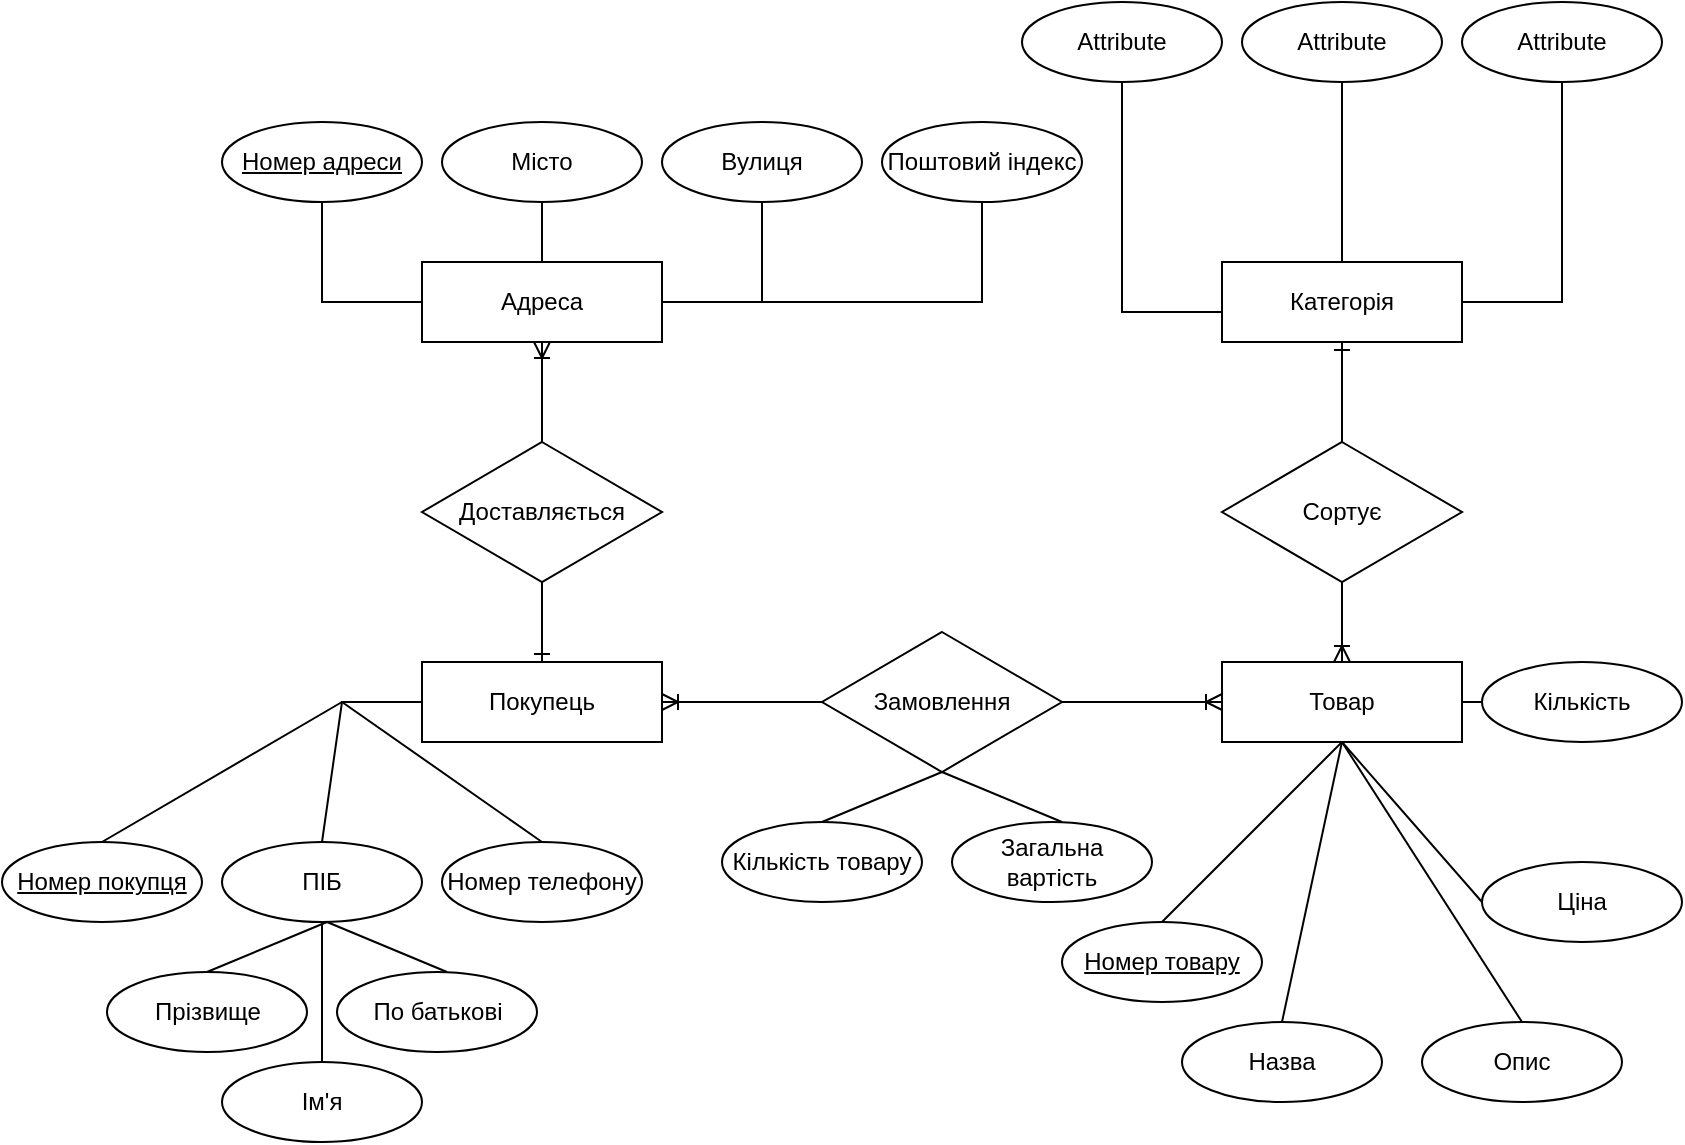 <mxfile version="28.1.2">
  <diagram id="R2lEEEUBdFMjLlhIrx00" name="Page-1">
    <mxGraphModel dx="1380" dy="752" grid="1" gridSize="10" guides="1" tooltips="1" connect="1" arrows="1" fold="1" page="1" pageScale="1" pageWidth="850" pageHeight="1100" math="0" shadow="0" extFonts="Permanent Marker^https://fonts.googleapis.com/css?family=Permanent+Marker">
      <root>
        <mxCell id="0" />
        <mxCell id="1" parent="0" />
        <mxCell id="lU9GJWGYHthMBRA5m0Ma-1" value="Покупець" style="whiteSpace=wrap;html=1;align=center;" parent="1" vertex="1">
          <mxGeometry x="220" y="400" width="120" height="40" as="geometry" />
        </mxCell>
        <mxCell id="lU9GJWGYHthMBRA5m0Ma-2" value="Товар" style="whiteSpace=wrap;html=1;align=center;" parent="1" vertex="1">
          <mxGeometry x="620" y="400" width="120" height="40" as="geometry" />
        </mxCell>
        <mxCell id="lU9GJWGYHthMBRA5m0Ma-3" value="Категорія" style="whiteSpace=wrap;html=1;align=center;" parent="1" vertex="1">
          <mxGeometry x="620" y="200" width="120" height="40" as="geometry" />
        </mxCell>
        <mxCell id="lU9GJWGYHthMBRA5m0Ma-4" value="Адреса" style="whiteSpace=wrap;html=1;align=center;" parent="1" vertex="1">
          <mxGeometry x="220" y="200" width="120" height="40" as="geometry" />
        </mxCell>
        <mxCell id="lU9GJWGYHthMBRA5m0Ma-8" value="Доставляється" style="shape=rhombus;perimeter=rhombusPerimeter;whiteSpace=wrap;html=1;align=center;" parent="1" vertex="1">
          <mxGeometry x="220" y="290" width="120" height="70" as="geometry" />
        </mxCell>
        <mxCell id="lU9GJWGYHthMBRA5m0Ma-15" value="" style="endArrow=ERoneToMany;html=1;rounded=0;entryX=0.5;entryY=1;entryDx=0;entryDy=0;exitX=0.5;exitY=0;exitDx=0;exitDy=0;startArrow=none;startFill=0;endFill=0;" parent="1" source="lU9GJWGYHthMBRA5m0Ma-8" target="lU9GJWGYHthMBRA5m0Ma-4" edge="1">
          <mxGeometry width="50" height="50" relative="1" as="geometry">
            <mxPoint x="230" y="290" as="sourcePoint" />
            <mxPoint x="280" y="260" as="targetPoint" />
          </mxGeometry>
        </mxCell>
        <mxCell id="lU9GJWGYHthMBRA5m0Ma-16" value="" style="endArrow=none;html=1;rounded=0;entryX=0.5;entryY=1;entryDx=0;entryDy=0;exitX=0.5;exitY=0;exitDx=0;exitDy=0;endFill=0;startArrow=ERone;startFill=0;" parent="1" source="lU9GJWGYHthMBRA5m0Ma-1" target="lU9GJWGYHthMBRA5m0Ma-8" edge="1">
          <mxGeometry width="50" height="50" relative="1" as="geometry">
            <mxPoint x="450" y="360" as="sourcePoint" />
            <mxPoint x="450" y="310" as="targetPoint" />
          </mxGeometry>
        </mxCell>
        <mxCell id="lU9GJWGYHthMBRA5m0Ma-22" value="Сортує" style="shape=rhombus;perimeter=rhombusPerimeter;whiteSpace=wrap;html=1;align=center;" parent="1" vertex="1">
          <mxGeometry x="620" y="290" width="120" height="70" as="geometry" />
        </mxCell>
        <mxCell id="lU9GJWGYHthMBRA5m0Ma-23" value="" style="endArrow=ERoneToMany;html=1;rounded=0;startArrow=none;startFill=0;endFill=0;exitX=0.5;exitY=1;exitDx=0;exitDy=0;entryX=0.5;entryY=0;entryDx=0;entryDy=0;" parent="1" source="lU9GJWGYHthMBRA5m0Ma-22" target="lU9GJWGYHthMBRA5m0Ma-2" edge="1">
          <mxGeometry width="50" height="50" relative="1" as="geometry">
            <mxPoint x="700" y="370" as="sourcePoint" />
            <mxPoint x="720" y="390" as="targetPoint" />
            <Array as="points" />
          </mxGeometry>
        </mxCell>
        <mxCell id="lU9GJWGYHthMBRA5m0Ma-24" value="" style="endArrow=none;html=1;rounded=0;entryX=0.5;entryY=0;entryDx=0;entryDy=0;exitX=0.5;exitY=1;exitDx=0;exitDy=0;endFill=0;startArrow=ERone;startFill=0;" parent="1" source="lU9GJWGYHthMBRA5m0Ma-3" target="lU9GJWGYHthMBRA5m0Ma-22" edge="1">
          <mxGeometry width="50" height="50" relative="1" as="geometry">
            <mxPoint x="679.71" y="240" as="sourcePoint" />
            <mxPoint x="679.71" y="280" as="targetPoint" />
          </mxGeometry>
        </mxCell>
        <mxCell id="lU9GJWGYHthMBRA5m0Ma-26" value="Замовлення" style="shape=rhombus;perimeter=rhombusPerimeter;whiteSpace=wrap;html=1;align=center;" parent="1" vertex="1">
          <mxGeometry x="420" y="385" width="120" height="70" as="geometry" />
        </mxCell>
        <mxCell id="lU9GJWGYHthMBRA5m0Ma-27" value="" style="endArrow=none;html=1;rounded=0;exitX=1;exitY=0.5;exitDx=0;exitDy=0;entryX=0;entryY=0.5;entryDx=0;entryDy=0;startArrow=ERoneToMany;startFill=0;endFill=0;" parent="1" source="lU9GJWGYHthMBRA5m0Ma-1" target="lU9GJWGYHthMBRA5m0Ma-26" edge="1">
          <mxGeometry width="50" height="50" relative="1" as="geometry">
            <mxPoint x="380" y="370" as="sourcePoint" />
            <mxPoint x="430" y="320" as="targetPoint" />
          </mxGeometry>
        </mxCell>
        <mxCell id="lU9GJWGYHthMBRA5m0Ma-28" value="" style="endArrow=none;html=1;rounded=0;exitX=0;exitY=0.5;exitDx=0;exitDy=0;entryX=1;entryY=0.5;entryDx=0;entryDy=0;endFill=0;startArrow=ERoneToMany;startFill=0;" parent="1" source="lU9GJWGYHthMBRA5m0Ma-2" target="lU9GJWGYHthMBRA5m0Ma-26" edge="1">
          <mxGeometry width="50" height="50" relative="1" as="geometry">
            <mxPoint x="380" y="370" as="sourcePoint" />
            <mxPoint x="430" y="320" as="targetPoint" />
          </mxGeometry>
        </mxCell>
        <mxCell id="lU9GJWGYHthMBRA5m0Ma-29" value="" style="endArrow=none;html=1;rounded=0;exitX=0.5;exitY=0;exitDx=0;exitDy=0;entryX=0.5;entryY=1;entryDx=0;entryDy=0;" parent="1" source="lU9GJWGYHthMBRA5m0Ma-4" target="lU9GJWGYHthMBRA5m0Ma-38" edge="1">
          <mxGeometry width="50" height="50" relative="1" as="geometry">
            <mxPoint x="260" y="150" as="sourcePoint" />
            <mxPoint x="280" y="170" as="targetPoint" />
          </mxGeometry>
        </mxCell>
        <mxCell id="lU9GJWGYHthMBRA5m0Ma-30" value="" style="endArrow=none;html=1;rounded=0;entryX=0.5;entryY=1;entryDx=0;entryDy=0;" parent="1" target="lU9GJWGYHthMBRA5m0Ma-26" edge="1">
          <mxGeometry width="50" height="50" relative="1" as="geometry">
            <mxPoint x="420" y="480" as="sourcePoint" />
            <mxPoint x="450" y="500" as="targetPoint" />
          </mxGeometry>
        </mxCell>
        <mxCell id="lU9GJWGYHthMBRA5m0Ma-31" value="" style="endArrow=none;html=1;rounded=0;entryX=0.5;entryY=1;entryDx=0;entryDy=0;" parent="1" edge="1">
          <mxGeometry width="50" height="50" relative="1" as="geometry">
            <mxPoint x="540" y="480" as="sourcePoint" />
            <mxPoint x="480" y="455" as="targetPoint" />
          </mxGeometry>
        </mxCell>
        <mxCell id="lU9GJWGYHthMBRA5m0Ma-32" value="Кількість товару" style="ellipse;whiteSpace=wrap;html=1;align=center;" parent="1" vertex="1">
          <mxGeometry x="370" y="480" width="100" height="40" as="geometry" />
        </mxCell>
        <mxCell id="lU9GJWGYHthMBRA5m0Ma-33" value="Загальна вартість" style="ellipse;whiteSpace=wrap;html=1;align=center;" parent="1" vertex="1">
          <mxGeometry x="485" y="480" width="100" height="40" as="geometry" />
        </mxCell>
        <mxCell id="lU9GJWGYHthMBRA5m0Ma-34" value="" style="endArrow=none;html=1;rounded=0;exitX=1;exitY=0.5;exitDx=0;exitDy=0;entryX=0.5;entryY=1;entryDx=0;entryDy=0;" parent="1" source="lU9GJWGYHthMBRA5m0Ma-4" target="lU9GJWGYHthMBRA5m0Ma-37" edge="1">
          <mxGeometry width="50" height="50" relative="1" as="geometry">
            <mxPoint x="330" y="220" as="sourcePoint" />
            <mxPoint x="390" y="170" as="targetPoint" />
            <Array as="points">
              <mxPoint x="390" y="220" />
            </Array>
          </mxGeometry>
        </mxCell>
        <mxCell id="lU9GJWGYHthMBRA5m0Ma-35" value="" style="endArrow=none;html=1;rounded=0;exitX=0;exitY=0.5;exitDx=0;exitDy=0;entryX=0.5;entryY=1;entryDx=0;entryDy=0;" parent="1" source="lU9GJWGYHthMBRA5m0Ma-4" target="lU9GJWGYHthMBRA5m0Ma-36" edge="1">
          <mxGeometry width="50" height="50" relative="1" as="geometry">
            <mxPoint x="220" y="220" as="sourcePoint" />
            <mxPoint x="170" y="170" as="targetPoint" />
            <Array as="points">
              <mxPoint x="170" y="220" />
            </Array>
          </mxGeometry>
        </mxCell>
        <mxCell id="lU9GJWGYHthMBRA5m0Ma-36" value="&lt;u&gt;Номер адреси&lt;/u&gt;" style="ellipse;whiteSpace=wrap;html=1;align=center;" parent="1" vertex="1">
          <mxGeometry x="120" y="130" width="100" height="40" as="geometry" />
        </mxCell>
        <mxCell id="lU9GJWGYHthMBRA5m0Ma-37" value="Вулиця" style="ellipse;whiteSpace=wrap;html=1;align=center;" parent="1" vertex="1">
          <mxGeometry x="340" y="130" width="100" height="40" as="geometry" />
        </mxCell>
        <mxCell id="lU9GJWGYHthMBRA5m0Ma-38" value="Місто" style="ellipse;whiteSpace=wrap;html=1;align=center;" parent="1" vertex="1">
          <mxGeometry x="230" y="130" width="100" height="40" as="geometry" />
        </mxCell>
        <mxCell id="lU9GJWGYHthMBRA5m0Ma-39" value="" style="endArrow=none;html=1;rounded=0;entryX=0.5;entryY=1;entryDx=0;entryDy=0;exitX=0.5;exitY=0;exitDx=0;exitDy=0;" parent="1" source="lU9GJWGYHthMBRA5m0Ma-3" target="lU9GJWGYHthMBRA5m0Ma-42" edge="1">
          <mxGeometry width="50" height="50" relative="1" as="geometry">
            <mxPoint x="660" y="190" as="sourcePoint" />
            <mxPoint x="680" y="170" as="targetPoint" />
          </mxGeometry>
        </mxCell>
        <mxCell id="lU9GJWGYHthMBRA5m0Ma-40" value="" style="endArrow=none;html=1;rounded=0;exitX=1;exitY=0.5;exitDx=0;exitDy=0;entryX=0.5;entryY=1;entryDx=0;entryDy=0;" parent="1" source="lU9GJWGYHthMBRA5m0Ma-3" target="lU9GJWGYHthMBRA5m0Ma-41" edge="1">
          <mxGeometry width="50" height="50" relative="1" as="geometry">
            <mxPoint x="740" y="220" as="sourcePoint" />
            <mxPoint x="790" y="170" as="targetPoint" />
            <Array as="points">
              <mxPoint x="790" y="220" />
            </Array>
          </mxGeometry>
        </mxCell>
        <mxCell id="lU9GJWGYHthMBRA5m0Ma-41" value="Attribute" style="ellipse;whiteSpace=wrap;html=1;align=center;" parent="1" vertex="1">
          <mxGeometry x="740" y="70" width="100" height="40" as="geometry" />
        </mxCell>
        <mxCell id="lU9GJWGYHthMBRA5m0Ma-42" value="Attribute" style="ellipse;whiteSpace=wrap;html=1;align=center;" parent="1" vertex="1">
          <mxGeometry x="630" y="70" width="100" height="40" as="geometry" />
        </mxCell>
        <mxCell id="lU9GJWGYHthMBRA5m0Ma-45" value="&lt;u&gt;Номер покупця&lt;/u&gt;" style="ellipse;whiteSpace=wrap;html=1;align=center;" parent="1" vertex="1">
          <mxGeometry x="10" y="490" width="100" height="40" as="geometry" />
        </mxCell>
        <mxCell id="lU9GJWGYHthMBRA5m0Ma-46" value="Номер телефону" style="ellipse;whiteSpace=wrap;html=1;align=center;" parent="1" vertex="1">
          <mxGeometry x="230" y="490" width="100" height="40" as="geometry" />
        </mxCell>
        <mxCell id="lU9GJWGYHthMBRA5m0Ma-49" value="" style="endArrow=none;html=1;rounded=0;entryX=0;entryY=0.5;entryDx=0;entryDy=0;exitX=0.5;exitY=0;exitDx=0;exitDy=0;" parent="1" source="lU9GJWGYHthMBRA5m0Ma-50" target="lU9GJWGYHthMBRA5m0Ma-1" edge="1">
          <mxGeometry width="50" height="50" relative="1" as="geometry">
            <mxPoint x="180" y="470" as="sourcePoint" />
            <mxPoint x="210" y="430" as="targetPoint" />
            <Array as="points">
              <mxPoint x="180" y="420" />
            </Array>
          </mxGeometry>
        </mxCell>
        <mxCell id="lU9GJWGYHthMBRA5m0Ma-50" value="ПІБ" style="ellipse;whiteSpace=wrap;html=1;align=center;" parent="1" vertex="1">
          <mxGeometry x="120" y="490" width="100" height="40" as="geometry" />
        </mxCell>
        <mxCell id="lU9GJWGYHthMBRA5m0Ma-51" value="" style="endArrow=none;html=1;rounded=0;exitX=0.5;exitY=0;exitDx=0;exitDy=0;" parent="1" source="lU9GJWGYHthMBRA5m0Ma-46" edge="1">
          <mxGeometry width="50" height="50" relative="1" as="geometry">
            <mxPoint x="230" y="480" as="sourcePoint" />
            <mxPoint x="180" y="420" as="targetPoint" />
          </mxGeometry>
        </mxCell>
        <mxCell id="lU9GJWGYHthMBRA5m0Ma-52" value="" style="endArrow=none;html=1;rounded=0;exitX=0.5;exitY=0;exitDx=0;exitDy=0;" parent="1" source="lU9GJWGYHthMBRA5m0Ma-45" edge="1">
          <mxGeometry width="50" height="50" relative="1" as="geometry">
            <mxPoint x="70.0" y="480" as="sourcePoint" />
            <mxPoint x="180.0" y="420" as="targetPoint" />
          </mxGeometry>
        </mxCell>
        <mxCell id="lU9GJWGYHthMBRA5m0Ma-60" value="&lt;u&gt;Номер товару&lt;/u&gt;" style="ellipse;whiteSpace=wrap;html=1;align=center;" parent="1" vertex="1">
          <mxGeometry x="540" y="530" width="100" height="40" as="geometry" />
        </mxCell>
        <mxCell id="lU9GJWGYHthMBRA5m0Ma-61" value="Назва" style="ellipse;whiteSpace=wrap;html=1;align=center;" parent="1" vertex="1">
          <mxGeometry x="600" y="580" width="100" height="40" as="geometry" />
        </mxCell>
        <mxCell id="lU9GJWGYHthMBRA5m0Ma-62" value="Опис" style="ellipse;whiteSpace=wrap;html=1;align=center;" parent="1" vertex="1">
          <mxGeometry x="720" y="580" width="100" height="40" as="geometry" />
        </mxCell>
        <mxCell id="lU9GJWGYHthMBRA5m0Ma-63" value="Ціна" style="ellipse;whiteSpace=wrap;html=1;align=center;" parent="1" vertex="1">
          <mxGeometry x="750" y="500" width="100" height="40" as="geometry" />
        </mxCell>
        <mxCell id="lU9GJWGYHthMBRA5m0Ma-64" value="Кількість" style="ellipse;whiteSpace=wrap;html=1;align=center;" parent="1" vertex="1">
          <mxGeometry x="750" y="400" width="100" height="40" as="geometry" />
        </mxCell>
        <mxCell id="lU9GJWGYHthMBRA5m0Ma-67" value="" style="endArrow=none;html=1;rounded=0;entryX=0;entryY=0.5;entryDx=0;entryDy=0;exitX=1;exitY=0.5;exitDx=0;exitDy=0;" parent="1" source="lU9GJWGYHthMBRA5m0Ma-2" target="lU9GJWGYHthMBRA5m0Ma-64" edge="1">
          <mxGeometry width="50" height="50" relative="1" as="geometry">
            <mxPoint x="710" y="510" as="sourcePoint" />
            <mxPoint x="760" y="460" as="targetPoint" />
          </mxGeometry>
        </mxCell>
        <mxCell id="lU9GJWGYHthMBRA5m0Ma-68" value="" style="endArrow=none;html=1;rounded=0;entryX=0;entryY=0.5;entryDx=0;entryDy=0;entryPerimeter=0;exitX=0.5;exitY=1;exitDx=0;exitDy=0;" parent="1" source="lU9GJWGYHthMBRA5m0Ma-2" target="lU9GJWGYHthMBRA5m0Ma-63" edge="1">
          <mxGeometry width="50" height="50" relative="1" as="geometry">
            <mxPoint x="660" y="520" as="sourcePoint" />
            <mxPoint x="710" y="470" as="targetPoint" />
          </mxGeometry>
        </mxCell>
        <mxCell id="lU9GJWGYHthMBRA5m0Ma-69" value="" style="endArrow=none;html=1;rounded=0;entryX=0.5;entryY=1;entryDx=0;entryDy=0;exitX=0.5;exitY=0;exitDx=0;exitDy=0;" parent="1" source="lU9GJWGYHthMBRA5m0Ma-60" target="lU9GJWGYHthMBRA5m0Ma-2" edge="1">
          <mxGeometry width="50" height="50" relative="1" as="geometry">
            <mxPoint x="630" y="520" as="sourcePoint" />
            <mxPoint x="680" y="470" as="targetPoint" />
          </mxGeometry>
        </mxCell>
        <mxCell id="lU9GJWGYHthMBRA5m0Ma-70" value="" style="endArrow=none;html=1;rounded=0;exitX=0.5;exitY=0;exitDx=0;exitDy=0;" parent="1" source="lU9GJWGYHthMBRA5m0Ma-61" edge="1">
          <mxGeometry width="50" height="50" relative="1" as="geometry">
            <mxPoint x="580" y="530" as="sourcePoint" />
            <mxPoint x="680" y="440" as="targetPoint" />
          </mxGeometry>
        </mxCell>
        <mxCell id="lU9GJWGYHthMBRA5m0Ma-71" value="" style="endArrow=none;html=1;rounded=0;entryX=0.5;entryY=1;entryDx=0;entryDy=0;exitX=0.5;exitY=0;exitDx=0;exitDy=0;" parent="1" source="lU9GJWGYHthMBRA5m0Ma-62" target="lU9GJWGYHthMBRA5m0Ma-2" edge="1">
          <mxGeometry width="50" height="50" relative="1" as="geometry">
            <mxPoint x="580" y="530" as="sourcePoint" />
            <mxPoint x="630" y="480" as="targetPoint" />
          </mxGeometry>
        </mxCell>
        <mxCell id="lU9GJWGYHthMBRA5m0Ma-73" value="" style="endArrow=none;html=1;rounded=0;entryX=0.5;entryY=1;entryDx=0;entryDy=0;" parent="1" target="lU9GJWGYHthMBRA5m0Ma-74" edge="1">
          <mxGeometry width="50" height="50" relative="1" as="geometry">
            <mxPoint x="390" y="220" as="sourcePoint" />
            <mxPoint x="500" y="170" as="targetPoint" />
            <Array as="points">
              <mxPoint x="500" y="220" />
            </Array>
          </mxGeometry>
        </mxCell>
        <mxCell id="lU9GJWGYHthMBRA5m0Ma-74" value="Поштовий індекс" style="ellipse;whiteSpace=wrap;html=1;align=center;" parent="1" vertex="1">
          <mxGeometry x="450" y="130" width="100" height="40" as="geometry" />
        </mxCell>
        <mxCell id="lU9GJWGYHthMBRA5m0Ma-78" value="" style="endArrow=none;html=1;rounded=0;entryX=0.5;entryY=1;entryDx=0;entryDy=0;" parent="1" edge="1">
          <mxGeometry width="50" height="50" relative="1" as="geometry">
            <mxPoint x="112.5" y="555" as="sourcePoint" />
            <mxPoint x="172.5" y="530" as="targetPoint" />
          </mxGeometry>
        </mxCell>
        <mxCell id="lU9GJWGYHthMBRA5m0Ma-79" value="" style="endArrow=none;html=1;rounded=0;entryX=0.5;entryY=1;entryDx=0;entryDy=0;" parent="1" edge="1">
          <mxGeometry width="50" height="50" relative="1" as="geometry">
            <mxPoint x="232.5" y="555" as="sourcePoint" />
            <mxPoint x="172.5" y="530" as="targetPoint" />
          </mxGeometry>
        </mxCell>
        <mxCell id="lU9GJWGYHthMBRA5m0Ma-80" value="Прізвище" style="ellipse;whiteSpace=wrap;html=1;align=center;" parent="1" vertex="1">
          <mxGeometry x="62.5" y="555" width="100" height="40" as="geometry" />
        </mxCell>
        <mxCell id="lU9GJWGYHthMBRA5m0Ma-81" value="По батькові" style="ellipse;whiteSpace=wrap;html=1;align=center;" parent="1" vertex="1">
          <mxGeometry x="177.5" y="555" width="100" height="40" as="geometry" />
        </mxCell>
        <mxCell id="lU9GJWGYHthMBRA5m0Ma-82" value="" style="endArrow=none;html=1;rounded=0;exitX=0.5;exitY=0;exitDx=0;exitDy=0;" parent="1" source="lU9GJWGYHthMBRA5m0Ma-83" edge="1">
          <mxGeometry width="50" height="50" relative="1" as="geometry">
            <mxPoint x="170" y="610" as="sourcePoint" />
            <mxPoint x="170" y="530" as="targetPoint" />
          </mxGeometry>
        </mxCell>
        <mxCell id="lU9GJWGYHthMBRA5m0Ma-83" value="Ім&#39;я" style="ellipse;whiteSpace=wrap;html=1;align=center;" parent="1" vertex="1">
          <mxGeometry x="120" y="600" width="100" height="40" as="geometry" />
        </mxCell>
        <mxCell id="lU9GJWGYHthMBRA5m0Ma-85" value="" style="endArrow=none;html=1;rounded=0;exitX=1;exitY=0.5;exitDx=0;exitDy=0;entryX=0.5;entryY=1;entryDx=0;entryDy=0;" parent="1" target="lU9GJWGYHthMBRA5m0Ma-86" edge="1">
          <mxGeometry width="50" height="50" relative="1" as="geometry">
            <mxPoint x="620" y="225" as="sourcePoint" />
            <mxPoint x="570" y="185" as="targetPoint" />
            <Array as="points">
              <mxPoint x="570" y="225" />
            </Array>
          </mxGeometry>
        </mxCell>
        <mxCell id="lU9GJWGYHthMBRA5m0Ma-86" value="Attribute" style="ellipse;whiteSpace=wrap;html=1;align=center;" parent="1" vertex="1">
          <mxGeometry x="520" y="70" width="100" height="40" as="geometry" />
        </mxCell>
      </root>
    </mxGraphModel>
  </diagram>
</mxfile>
